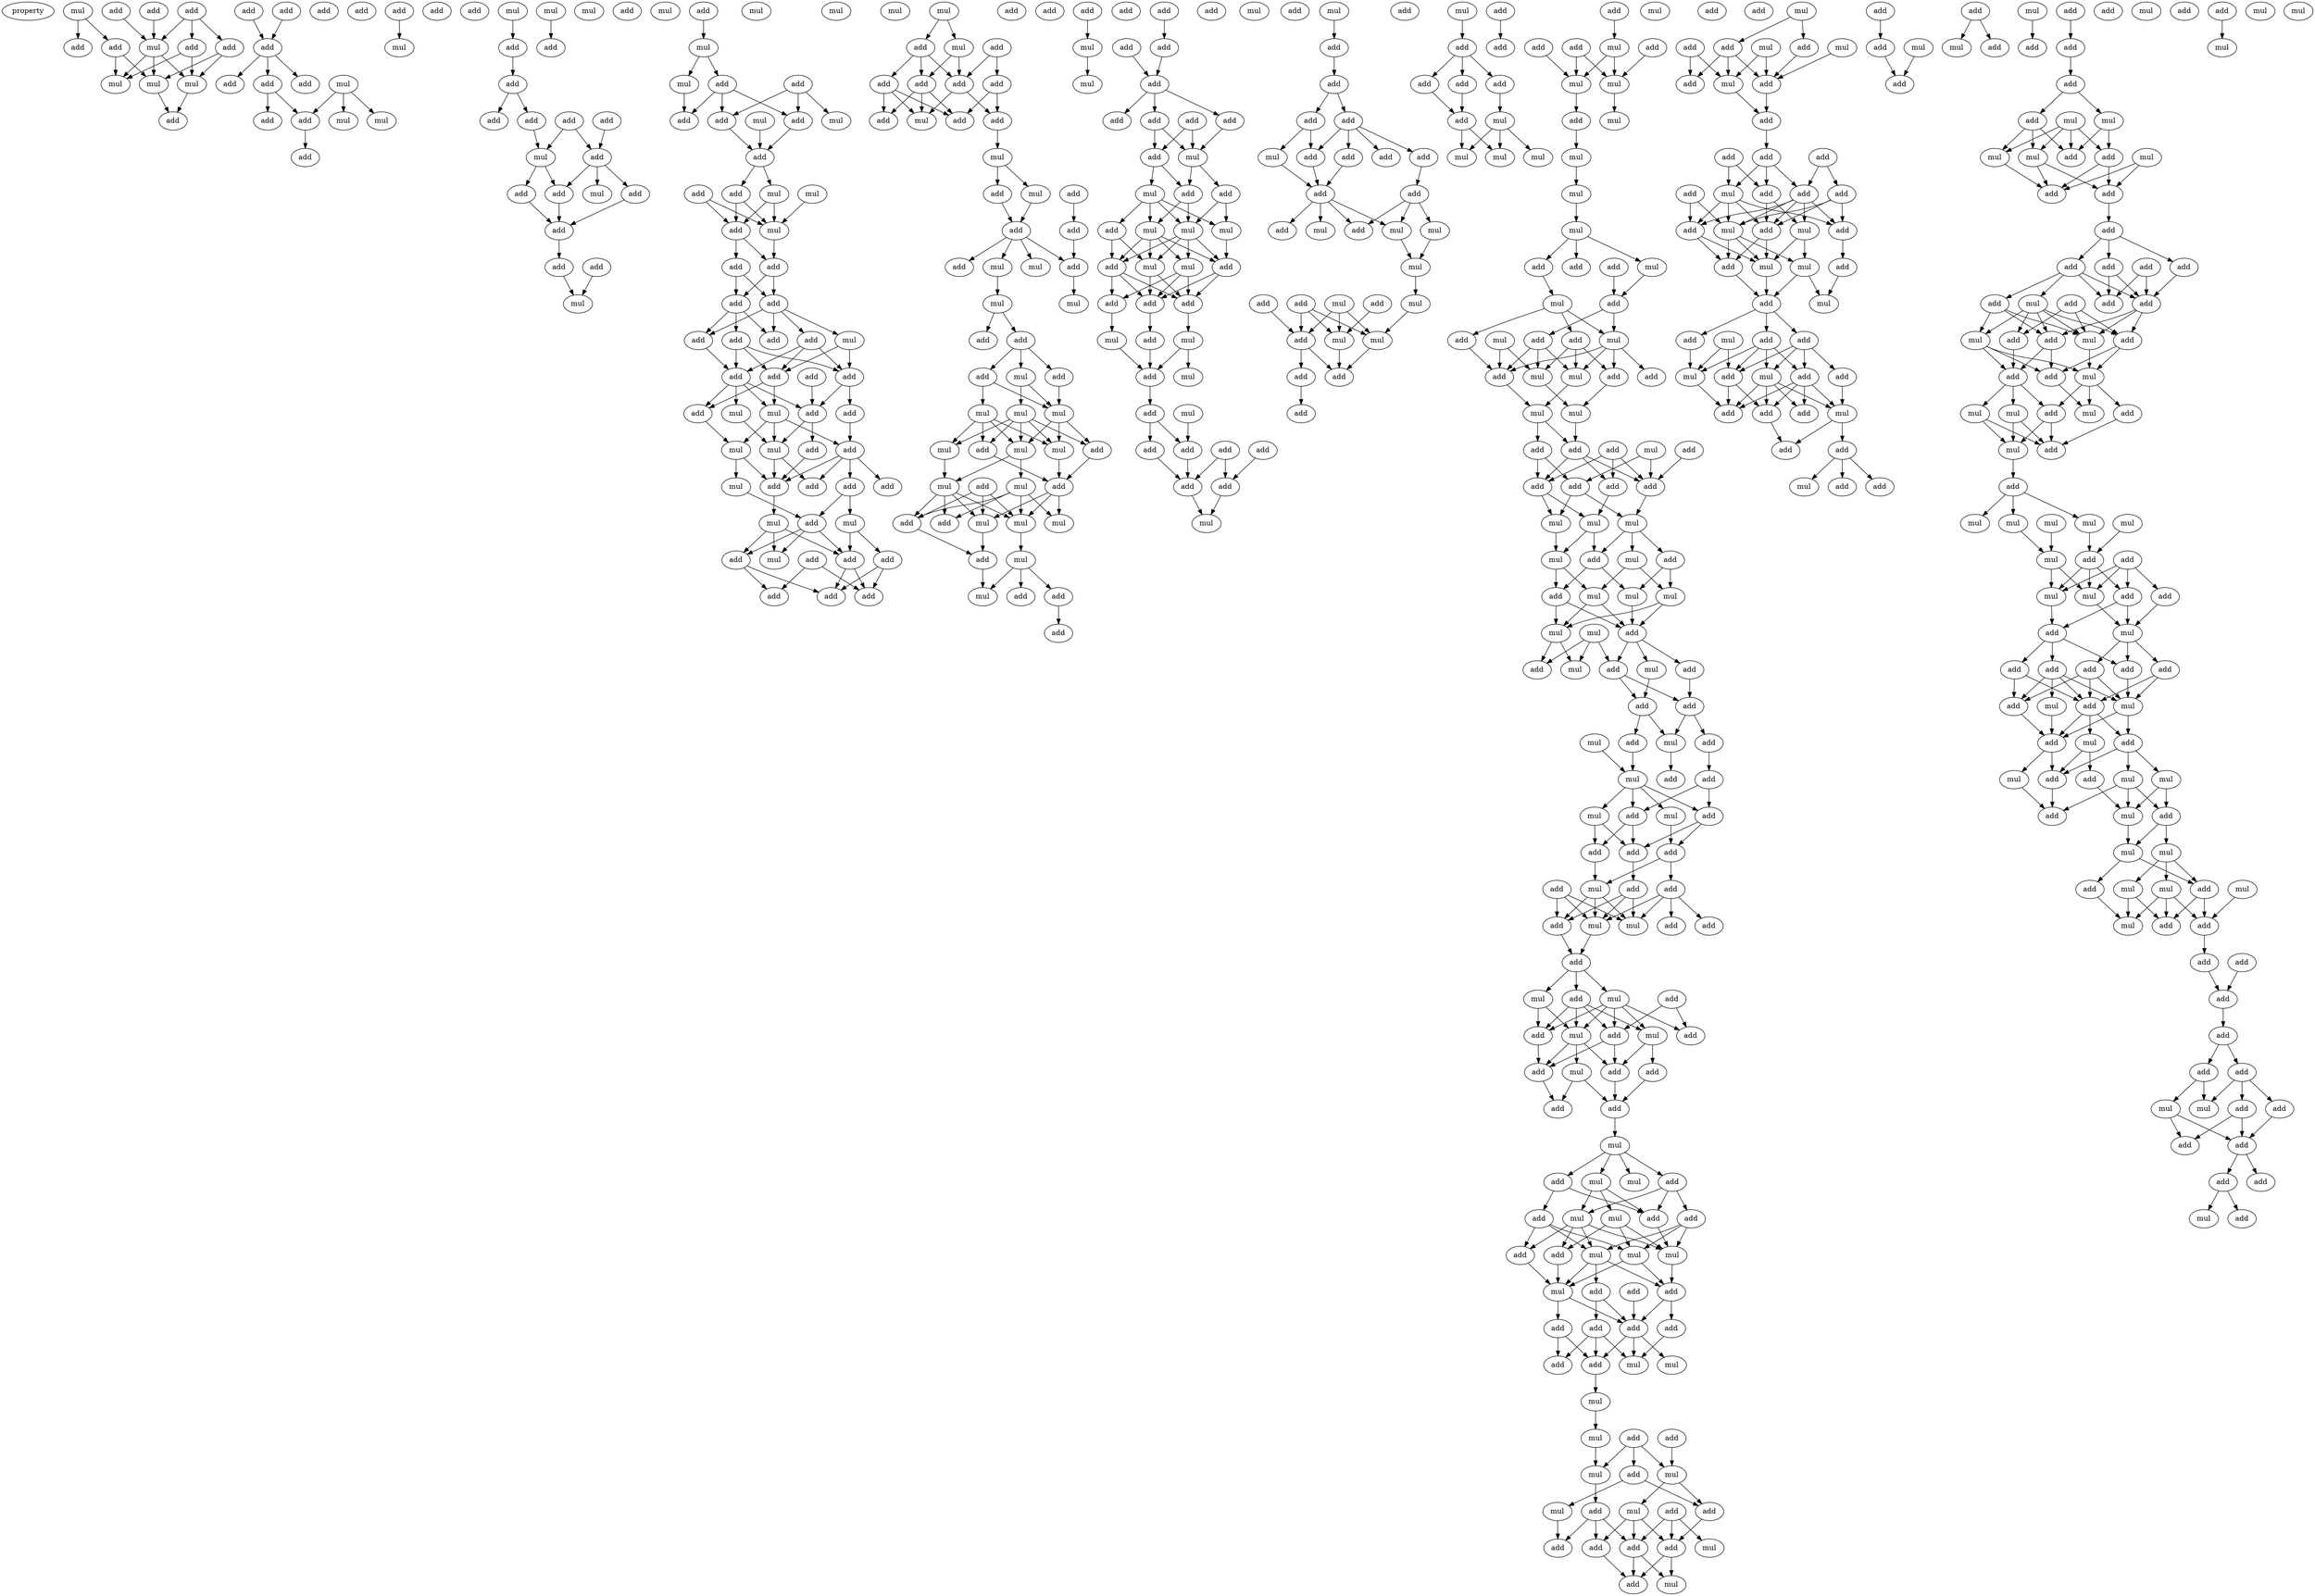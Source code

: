 digraph {
    node [fontcolor=black]
    property [mul=2,lf=1.4]
    0 [ label = add ];
    1 [ label = add ];
    2 [ label = add ];
    3 [ label = mul ];
    4 [ label = add ];
    5 [ label = add ];
    6 [ label = add ];
    7 [ label = mul ];
    8 [ label = add ];
    9 [ label = mul ];
    10 [ label = mul ];
    11 [ label = mul ];
    12 [ label = add ];
    13 [ label = add ];
    14 [ label = add ];
    15 [ label = add ];
    16 [ label = add ];
    17 [ label = add ];
    18 [ label = mul ];
    19 [ label = add ];
    20 [ label = add ];
    21 [ label = add ];
    22 [ label = mul ];
    23 [ label = mul ];
    24 [ label = add ];
    25 [ label = add ];
    26 [ label = add ];
    27 [ label = add ];
    28 [ label = add ];
    29 [ label = add ];
    30 [ label = mul ];
    31 [ label = mul ];
    32 [ label = mul ];
    33 [ label = add ];
    34 [ label = add ];
    35 [ label = add ];
    36 [ label = add ];
    37 [ label = mul ];
    38 [ label = add ];
    39 [ label = add ];
    40 [ label = add ];
    41 [ label = add ];
    42 [ label = mul ];
    43 [ label = add ];
    44 [ label = add ];
    45 [ label = mul ];
    46 [ label = add ];
    47 [ label = add ];
    48 [ label = add ];
    49 [ label = mul ];
    50 [ label = add ];
    51 [ label = add ];
    52 [ label = mul ];
    53 [ label = add ];
    54 [ label = mul ];
    55 [ label = mul ];
    56 [ label = add ];
    57 [ label = add ];
    58 [ label = add ];
    59 [ label = mul ];
    60 [ label = add ];
    61 [ label = mul ];
    62 [ label = add ];
    63 [ label = add ];
    64 [ label = mul ];
    65 [ label = add ];
    66 [ label = mul ];
    67 [ label = add ];
    68 [ label = mul ];
    69 [ label = mul ];
    70 [ label = add ];
    71 [ label = add ];
    72 [ label = add ];
    73 [ label = mul ];
    74 [ label = add ];
    75 [ label = add ];
    76 [ label = add ];
    77 [ label = mul ];
    78 [ label = add ];
    79 [ label = add ];
    80 [ label = add ];
    81 [ label = add ];
    82 [ label = add ];
    83 [ label = add ];
    84 [ label = add ];
    85 [ label = add ];
    86 [ label = add ];
    87 [ label = add ];
    88 [ label = mul ];
    89 [ label = mul ];
    90 [ label = mul ];
    91 [ label = add ];
    92 [ label = add ];
    93 [ label = mul ];
    94 [ label = add ];
    95 [ label = add ];
    96 [ label = add ];
    97 [ label = mul ];
    98 [ label = add ];
    99 [ label = mul ];
    100 [ label = add ];
    101 [ label = mul ];
    102 [ label = add ];
    103 [ label = add ];
    104 [ label = add ];
    105 [ label = mul ];
    106 [ label = add ];
    107 [ label = add ];
    108 [ label = mul ];
    109 [ label = add ];
    110 [ label = add ];
    111 [ label = mul ];
    112 [ label = mul ];
    113 [ label = add ];
    114 [ label = add ];
    115 [ label = add ];
    116 [ label = add ];
    117 [ label = add ];
    118 [ label = add ];
    119 [ label = add ];
    120 [ label = mul ];
    121 [ label = add ];
    122 [ label = add ];
    123 [ label = mul ];
    124 [ label = add ];
    125 [ label = add ];
    126 [ label = add ];
    127 [ label = mul ];
    128 [ label = add ];
    129 [ label = add ];
    130 [ label = add ];
    131 [ label = mul ];
    132 [ label = add ];
    133 [ label = mul ];
    134 [ label = mul ];
    135 [ label = mul ];
    136 [ label = add ];
    137 [ label = add ];
    138 [ label = add ];
    139 [ label = mul ];
    140 [ label = add ];
    141 [ label = mul ];
    142 [ label = mul ];
    143 [ label = mul ];
    144 [ label = mul ];
    145 [ label = mul ];
    146 [ label = add ];
    147 [ label = mul ];
    148 [ label = add ];
    149 [ label = mul ];
    150 [ label = mul ];
    151 [ label = add ];
    152 [ label = add ];
    153 [ label = mul ];
    154 [ label = add ];
    155 [ label = add ];
    156 [ label = mul ];
    157 [ label = mul ];
    158 [ label = add ];
    159 [ label = mul ];
    160 [ label = mul ];
    161 [ label = add ];
    162 [ label = add ];
    163 [ label = add ];
    164 [ label = add ];
    165 [ label = add ];
    166 [ label = add ];
    167 [ label = mul ];
    168 [ label = mul ];
    169 [ label = add ];
    170 [ label = add ];
    171 [ label = add ];
    172 [ label = add ];
    173 [ label = add ];
    174 [ label = add ];
    175 [ label = mul ];
    176 [ label = add ];
    177 [ label = add ];
    178 [ label = add ];
    179 [ label = mul ];
    180 [ label = add ];
    181 [ label = add ];
    182 [ label = mul ];
    183 [ label = add ];
    184 [ label = mul ];
    185 [ label = mul ];
    186 [ label = add ];
    187 [ label = mul ];
    188 [ label = add ];
    189 [ label = mul ];
    190 [ label = mul ];
    191 [ label = add ];
    192 [ label = add ];
    193 [ label = add ];
    194 [ label = add ];
    195 [ label = add ];
    196 [ label = mul ];
    197 [ label = mul ];
    198 [ label = add ];
    199 [ label = mul ];
    200 [ label = add ];
    201 [ label = mul ];
    202 [ label = add ];
    203 [ label = add ];
    204 [ label = add ];
    205 [ label = add ];
    206 [ label = add ];
    207 [ label = add ];
    208 [ label = add ];
    209 [ label = mul ];
    210 [ label = mul ];
    211 [ label = add ];
    212 [ label = add ];
    213 [ label = add ];
    214 [ label = add ];
    215 [ label = add ];
    216 [ label = add ];
    217 [ label = mul ];
    218 [ label = add ];
    219 [ label = add ];
    220 [ label = add ];
    221 [ label = add ];
    222 [ label = add ];
    223 [ label = add ];
    224 [ label = mul ];
    225 [ label = add ];
    226 [ label = mul ];
    227 [ label = mul ];
    228 [ label = mul ];
    229 [ label = mul ];
    230 [ label = mul ];
    231 [ label = add ];
    232 [ label = add ];
    233 [ label = add ];
    234 [ label = add ];
    235 [ label = mul ];
    236 [ label = mul ];
    237 [ label = add ];
    238 [ label = add ];
    239 [ label = mul ];
    240 [ label = add ];
    241 [ label = add ];
    242 [ label = add ];
    243 [ label = add ];
    244 [ label = add ];
    245 [ label = add ];
    246 [ label = add ];
    247 [ label = add ];
    248 [ label = mul ];
    249 [ label = mul ];
    250 [ label = mul ];
    251 [ label = mul ];
    252 [ label = add ];
    253 [ label = add ];
    254 [ label = mul ];
    255 [ label = add ];
    256 [ label = add ];
    257 [ label = mul ];
    258 [ label = mul ];
    259 [ label = mul ];
    260 [ label = add ];
    261 [ label = mul ];
    262 [ label = mul ];
    263 [ label = mul ];
    264 [ label = mul ];
    265 [ label = add ];
    266 [ label = add ];
    267 [ label = add ];
    268 [ label = mul ];
    269 [ label = add ];
    270 [ label = mul ];
    271 [ label = mul ];
    272 [ label = mul ];
    273 [ label = add ];
    274 [ label = add ];
    275 [ label = add ];
    276 [ label = mul ];
    277 [ label = add ];
    278 [ label = mul ];
    279 [ label = add ];
    280 [ label = add ];
    281 [ label = mul ];
    282 [ label = mul ];
    283 [ label = add ];
    284 [ label = mul ];
    285 [ label = add ];
    286 [ label = add ];
    287 [ label = add ];
    288 [ label = add ];
    289 [ label = add ];
    290 [ label = add ];
    291 [ label = add ];
    292 [ label = mul ];
    293 [ label = mul ];
    294 [ label = mul ];
    295 [ label = mul ];
    296 [ label = add ];
    297 [ label = mul ];
    298 [ label = add ];
    299 [ label = mul ];
    300 [ label = add ];
    301 [ label = mul ];
    302 [ label = mul ];
    303 [ label = mul ];
    304 [ label = add ];
    305 [ label = mul ];
    306 [ label = mul ];
    307 [ label = add ];
    308 [ label = add ];
    309 [ label = add ];
    310 [ label = mul ];
    311 [ label = add ];
    312 [ label = add ];
    313 [ label = mul ];
    314 [ label = add ];
    315 [ label = add ];
    316 [ label = mul ];
    317 [ label = add ];
    318 [ label = add ];
    319 [ label = mul ];
    320 [ label = add ];
    321 [ label = mul ];
    322 [ label = mul ];
    323 [ label = add ];
    324 [ label = add ];
    325 [ label = add ];
    326 [ label = add ];
    327 [ label = add ];
    328 [ label = mul ];
    329 [ label = add ];
    330 [ label = add ];
    331 [ label = add ];
    332 [ label = add ];
    333 [ label = add ];
    334 [ label = mul ];
    335 [ label = mul ];
    336 [ label = add ];
    337 [ label = add ];
    338 [ label = mul ];
    339 [ label = add ];
    340 [ label = add ];
    341 [ label = mul ];
    342 [ label = add ];
    343 [ label = mul ];
    344 [ label = mul ];
    345 [ label = add ];
    346 [ label = add ];
    347 [ label = add ];
    348 [ label = add ];
    349 [ label = add ];
    350 [ label = add ];
    351 [ label = mul ];
    352 [ label = add ];
    353 [ label = add ];
    354 [ label = mul ];
    355 [ label = add ];
    356 [ label = mul ];
    357 [ label = mul ];
    358 [ label = add ];
    359 [ label = add ];
    360 [ label = add ];
    361 [ label = add ];
    362 [ label = mul ];
    363 [ label = mul ];
    364 [ label = mul ];
    365 [ label = add ];
    366 [ label = mul ];
    367 [ label = add ];
    368 [ label = mul ];
    369 [ label = add ];
    370 [ label = add ];
    371 [ label = mul ];
    372 [ label = add ];
    373 [ label = add ];
    374 [ label = add ];
    375 [ label = add ];
    376 [ label = add ];
    377 [ label = add ];
    378 [ label = mul ];
    379 [ label = mul ];
    380 [ label = add ];
    381 [ label = mul ];
    382 [ label = mul ];
    383 [ label = add ];
    384 [ label = add ];
    385 [ label = mul ];
    386 [ label = mul ];
    387 [ label = add ];
    388 [ label = add ];
    389 [ label = add ];
    390 [ label = add ];
    391 [ label = mul ];
    392 [ label = mul ];
    393 [ label = mul ];
    394 [ label = add ];
    395 [ label = add ];
    396 [ label = add ];
    397 [ label = add ];
    398 [ label = add ];
    399 [ label = mul ];
    400 [ label = mul ];
    401 [ label = add ];
    402 [ label = mul ];
    403 [ label = add ];
    404 [ label = mul ];
    405 [ label = add ];
    406 [ label = add ];
    407 [ label = add ];
    408 [ label = mul ];
    409 [ label = add ];
    410 [ label = add ];
    411 [ label = add ];
    412 [ label = add ];
    413 [ label = add ];
    414 [ label = add ];
    415 [ label = mul ];
    416 [ label = add ];
    417 [ label = add ];
    418 [ label = add ];
    419 [ label = add ];
    420 [ label = mul ];
    421 [ label = mul ];
    422 [ label = add ];
    423 [ label = mul ];
    424 [ label = add ];
    425 [ label = add ];
    426 [ label = mul ];
    427 [ label = add ];
    428 [ label = mul ];
    429 [ label = add ];
    430 [ label = add ];
    431 [ label = mul ];
    432 [ label = add ];
    433 [ label = mul ];
    434 [ label = add ];
    435 [ label = add ];
    436 [ label = mul ];
    437 [ label = add ];
    438 [ label = mul ];
    439 [ label = add ];
    440 [ label = add ];
    441 [ label = add ];
    442 [ label = add ];
    443 [ label = add ];
    444 [ label = mul ];
    445 [ label = add ];
    446 [ label = add ];
    447 [ label = add ];
    448 [ label = mul ];
    449 [ label = add ];
    450 [ label = add ];
    451 [ label = add ];
    452 [ label = mul ];
    453 [ label = add ];
    454 [ label = mul ];
    455 [ label = add ];
    456 [ label = add ];
    457 [ label = add ];
    458 [ label = add ];
    459 [ label = add ];
    460 [ label = mul ];
    461 [ label = mul ];
    462 [ label = mul ];
    463 [ label = add ];
    464 [ label = add ];
    465 [ label = add ];
    466 [ label = mul ];
    467 [ label = mul ];
    468 [ label = mul ];
    469 [ label = add ];
    470 [ label = add ];
    471 [ label = add ];
    472 [ label = add ];
    473 [ label = add ];
    474 [ label = add ];
    475 [ label = add ];
    476 [ label = add ];
    477 [ label = mul ];
    478 [ label = add ];
    479 [ label = add ];
    480 [ label = add ];
    481 [ label = add ];
    482 [ label = add ];
    483 [ label = mul ];
    484 [ label = add ];
    485 [ label = mul ];
    486 [ label = mul ];
    487 [ label = add ];
    488 [ label = add ];
    489 [ label = mul ];
    490 [ label = add ];
    491 [ label = mul ];
    492 [ label = mul ];
    493 [ label = add ];
    494 [ label = add ];
    495 [ label = mul ];
    496 [ label = add ];
    497 [ label = mul ];
    498 [ label = mul ];
    499 [ label = mul ];
    500 [ label = mul ];
    501 [ label = mul ];
    502 [ label = add ];
    503 [ label = add ];
    504 [ label = mul ];
    505 [ label = mul ];
    506 [ label = mul ];
    507 [ label = add ];
    508 [ label = add ];
    509 [ label = mul ];
    510 [ label = add ];
    511 [ label = add ];
    512 [ label = add ];
    513 [ label = add ];
    514 [ label = add ];
    515 [ label = add ];
    516 [ label = mul ];
    517 [ label = add ];
    518 [ label = add ];
    519 [ label = mul ];
    520 [ label = add ];
    521 [ label = mul ];
    522 [ label = add ];
    523 [ label = mul ];
    524 [ label = add ];
    525 [ label = mul ];
    526 [ label = add ];
    527 [ label = mul ];
    528 [ label = mul ];
    529 [ label = add ];
    530 [ label = add ];
    531 [ label = mul ];
    532 [ label = mul ];
    533 [ label = mul ];
    534 [ label = add ];
    535 [ label = mul ];
    536 [ label = mul ];
    537 [ label = add ];
    538 [ label = mul ];
    539 [ label = add ];
    540 [ label = add ];
    541 [ label = add ];
    542 [ label = add ];
    543 [ label = add ];
    544 [ label = add ];
    545 [ label = add ];
    546 [ label = add ];
    547 [ label = add ];
    548 [ label = mul ];
    549 [ label = mul ];
    550 [ label = add ];
    551 [ label = add ];
    552 [ label = add ];
    553 [ label = add ];
    554 [ label = add ];
    555 [ label = add ];
    556 [ label = mul ];
    557 [ label = add ];
    558 [ label = add ];
    559 [ label = mul ];
    560 [ label = mul ];
    561 [ label = mul ];
    0 -> 5 [ name = 0 ];
    0 -> 7 [ name = 1 ];
    0 -> 8 [ name = 2 ];
    1 -> 7 [ name = 3 ];
    2 -> 7 [ name = 4 ];
    3 -> 4 [ name = 5 ];
    3 -> 6 [ name = 6 ];
    5 -> 9 [ name = 7 ];
    5 -> 10 [ name = 8 ];
    6 -> 10 [ name = 9 ];
    6 -> 11 [ name = 10 ];
    7 -> 9 [ name = 11 ];
    7 -> 10 [ name = 12 ];
    7 -> 11 [ name = 13 ];
    8 -> 9 [ name = 14 ];
    8 -> 11 [ name = 15 ];
    9 -> 12 [ name = 16 ];
    11 -> 12 [ name = 17 ];
    13 -> 16 [ name = 18 ];
    14 -> 16 [ name = 19 ];
    16 -> 17 [ name = 20 ];
    16 -> 20 [ name = 21 ];
    16 -> 21 [ name = 22 ];
    18 -> 22 [ name = 23 ];
    18 -> 23 [ name = 24 ];
    18 -> 25 [ name = 25 ];
    20 -> 24 [ name = 26 ];
    20 -> 25 [ name = 27 ];
    25 -> 26 [ name = 28 ];
    27 -> 30 [ name = 29 ];
    31 -> 33 [ name = 30 ];
    32 -> 34 [ name = 31 ];
    33 -> 35 [ name = 32 ];
    35 -> 36 [ name = 33 ];
    35 -> 38 [ name = 34 ];
    38 -> 42 [ name = 35 ];
    39 -> 41 [ name = 36 ];
    39 -> 42 [ name = 37 ];
    40 -> 41 [ name = 38 ];
    41 -> 44 [ name = 39 ];
    41 -> 45 [ name = 40 ];
    41 -> 46 [ name = 41 ];
    42 -> 44 [ name = 42 ];
    42 -> 47 [ name = 43 ];
    44 -> 48 [ name = 44 ];
    46 -> 48 [ name = 45 ];
    47 -> 48 [ name = 46 ];
    48 -> 51 [ name = 47 ];
    50 -> 52 [ name = 48 ];
    51 -> 52 [ name = 49 ];
    53 -> 54 [ name = 50 ];
    54 -> 55 [ name = 51 ];
    54 -> 56 [ name = 52 ];
    55 -> 62 [ name = 53 ];
    56 -> 58 [ name = 54 ];
    56 -> 60 [ name = 55 ];
    56 -> 62 [ name = 56 ];
    57 -> 58 [ name = 57 ];
    57 -> 60 [ name = 58 ];
    57 -> 61 [ name = 59 ];
    58 -> 63 [ name = 60 ];
    59 -> 63 [ name = 61 ];
    60 -> 63 [ name = 62 ];
    63 -> 65 [ name = 63 ];
    63 -> 66 [ name = 64 ];
    64 -> 69 [ name = 65 ];
    65 -> 69 [ name = 66 ];
    65 -> 70 [ name = 67 ];
    66 -> 69 [ name = 68 ];
    66 -> 70 [ name = 69 ];
    67 -> 69 [ name = 70 ];
    67 -> 70 [ name = 71 ];
    69 -> 72 [ name = 72 ];
    70 -> 71 [ name = 73 ];
    70 -> 72 [ name = 74 ];
    71 -> 74 [ name = 75 ];
    71 -> 75 [ name = 76 ];
    72 -> 74 [ name = 77 ];
    72 -> 75 [ name = 78 ];
    74 -> 76 [ name = 79 ];
    74 -> 77 [ name = 80 ];
    74 -> 79 [ name = 81 ];
    74 -> 80 [ name = 82 ];
    75 -> 76 [ name = 83 ];
    75 -> 78 [ name = 84 ];
    75 -> 80 [ name = 85 ];
    76 -> 84 [ name = 86 ];
    77 -> 82 [ name = 87 ];
    77 -> 83 [ name = 88 ];
    78 -> 82 [ name = 89 ];
    78 -> 83 [ name = 90 ];
    78 -> 84 [ name = 91 ];
    79 -> 82 [ name = 92 ];
    79 -> 83 [ name = 93 ];
    79 -> 84 [ name = 94 ];
    81 -> 87 [ name = 95 ];
    82 -> 85 [ name = 96 ];
    82 -> 87 [ name = 97 ];
    83 -> 86 [ name = 98 ];
    83 -> 88 [ name = 99 ];
    84 -> 86 [ name = 100 ];
    84 -> 87 [ name = 101 ];
    84 -> 88 [ name = 102 ];
    84 -> 89 [ name = 103 ];
    85 -> 92 [ name = 104 ];
    86 -> 93 [ name = 105 ];
    87 -> 90 [ name = 106 ];
    87 -> 91 [ name = 107 ];
    88 -> 90 [ name = 108 ];
    88 -> 92 [ name = 109 ];
    88 -> 93 [ name = 110 ];
    89 -> 90 [ name = 111 ];
    90 -> 94 [ name = 112 ];
    90 -> 96 [ name = 113 ];
    91 -> 96 [ name = 114 ];
    92 -> 94 [ name = 115 ];
    92 -> 95 [ name = 116 ];
    92 -> 96 [ name = 117 ];
    92 -> 98 [ name = 118 ];
    93 -> 96 [ name = 119 ];
    93 -> 97 [ name = 120 ];
    95 -> 99 [ name = 121 ];
    95 -> 100 [ name = 122 ];
    96 -> 101 [ name = 123 ];
    97 -> 100 [ name = 124 ];
    99 -> 102 [ name = 125 ];
    99 -> 106 [ name = 126 ];
    100 -> 103 [ name = 127 ];
    100 -> 105 [ name = 128 ];
    100 -> 106 [ name = 129 ];
    101 -> 103 [ name = 130 ];
    101 -> 105 [ name = 131 ];
    101 -> 106 [ name = 132 ];
    102 -> 107 [ name = 133 ];
    102 -> 110 [ name = 134 ];
    103 -> 109 [ name = 135 ];
    103 -> 110 [ name = 136 ];
    104 -> 107 [ name = 137 ];
    104 -> 109 [ name = 138 ];
    106 -> 107 [ name = 139 ];
    106 -> 110 [ name = 140 ];
    111 -> 112 [ name = 141 ];
    111 -> 114 [ name = 142 ];
    112 -> 116 [ name = 143 ];
    112 -> 118 [ name = 144 ];
    113 -> 117 [ name = 145 ];
    113 -> 118 [ name = 146 ];
    114 -> 115 [ name = 147 ];
    114 -> 116 [ name = 148 ];
    114 -> 118 [ name = 149 ];
    115 -> 119 [ name = 150 ];
    115 -> 120 [ name = 151 ];
    115 -> 122 [ name = 152 ];
    116 -> 119 [ name = 153 ];
    116 -> 120 [ name = 154 ];
    116 -> 122 [ name = 155 ];
    117 -> 121 [ name = 156 ];
    117 -> 122 [ name = 157 ];
    118 -> 120 [ name = 158 ];
    118 -> 121 [ name = 159 ];
    121 -> 123 [ name = 160 ];
    123 -> 126 [ name = 161 ];
    123 -> 127 [ name = 162 ];
    125 -> 128 [ name = 163 ];
    126 -> 129 [ name = 164 ];
    127 -> 129 [ name = 165 ];
    128 -> 132 [ name = 166 ];
    129 -> 130 [ name = 167 ];
    129 -> 131 [ name = 168 ];
    129 -> 132 [ name = 169 ];
    129 -> 133 [ name = 170 ];
    131 -> 135 [ name = 171 ];
    132 -> 134 [ name = 172 ];
    135 -> 136 [ name = 173 ];
    135 -> 137 [ name = 174 ];
    137 -> 138 [ name = 175 ];
    137 -> 139 [ name = 176 ];
    137 -> 140 [ name = 177 ];
    138 -> 141 [ name = 178 ];
    138 -> 143 [ name = 179 ];
    139 -> 141 [ name = 180 ];
    139 -> 142 [ name = 181 ];
    140 -> 141 [ name = 182 ];
    141 -> 144 [ name = 183 ];
    141 -> 146 [ name = 184 ];
    141 -> 147 [ name = 185 ];
    142 -> 144 [ name = 186 ];
    142 -> 145 [ name = 187 ];
    142 -> 146 [ name = 188 ];
    142 -> 147 [ name = 189 ];
    142 -> 148 [ name = 190 ];
    143 -> 144 [ name = 191 ];
    143 -> 145 [ name = 192 ];
    143 -> 147 [ name = 193 ];
    143 -> 148 [ name = 194 ];
    144 -> 152 [ name = 195 ];
    145 -> 149 [ name = 196 ];
    146 -> 152 [ name = 197 ];
    147 -> 149 [ name = 198 ];
    147 -> 150 [ name = 199 ];
    148 -> 152 [ name = 200 ];
    149 -> 153 [ name = 201 ];
    149 -> 154 [ name = 202 ];
    149 -> 155 [ name = 203 ];
    149 -> 157 [ name = 204 ];
    150 -> 153 [ name = 205 ];
    150 -> 154 [ name = 206 ];
    150 -> 155 [ name = 207 ];
    150 -> 156 [ name = 208 ];
    151 -> 153 [ name = 209 ];
    151 -> 155 [ name = 210 ];
    151 -> 157 [ name = 211 ];
    152 -> 153 [ name = 212 ];
    152 -> 156 [ name = 213 ];
    152 -> 157 [ name = 214 ];
    153 -> 159 [ name = 215 ];
    155 -> 158 [ name = 216 ];
    157 -> 158 [ name = 217 ];
    158 -> 160 [ name = 218 ];
    159 -> 160 [ name = 219 ];
    159 -> 161 [ name = 220 ];
    159 -> 162 [ name = 221 ];
    161 -> 164 [ name = 222 ];
    165 -> 167 [ name = 223 ];
    167 -> 168 [ name = 224 ];
    169 -> 172 [ name = 225 ];
    171 -> 173 [ name = 226 ];
    172 -> 173 [ name = 227 ];
    173 -> 174 [ name = 228 ];
    173 -> 177 [ name = 229 ];
    173 -> 178 [ name = 230 ];
    176 -> 179 [ name = 231 ];
    176 -> 180 [ name = 232 ];
    177 -> 179 [ name = 233 ];
    178 -> 179 [ name = 234 ];
    178 -> 180 [ name = 235 ];
    179 -> 181 [ name = 236 ];
    179 -> 183 [ name = 237 ];
    180 -> 182 [ name = 238 ];
    180 -> 183 [ name = 239 ];
    181 -> 184 [ name = 240 ];
    181 -> 187 [ name = 241 ];
    182 -> 184 [ name = 242 ];
    182 -> 185 [ name = 243 ];
    182 -> 186 [ name = 244 ];
    182 -> 187 [ name = 245 ];
    183 -> 185 [ name = 246 ];
    183 -> 187 [ name = 247 ];
    184 -> 188 [ name = 248 ];
    185 -> 188 [ name = 249 ];
    185 -> 189 [ name = 250 ];
    185 -> 190 [ name = 251 ];
    185 -> 191 [ name = 252 ];
    186 -> 190 [ name = 253 ];
    186 -> 191 [ name = 254 ];
    187 -> 188 [ name = 255 ];
    187 -> 189 [ name = 256 ];
    187 -> 190 [ name = 257 ];
    187 -> 191 [ name = 258 ];
    188 -> 192 [ name = 259 ];
    188 -> 194 [ name = 260 ];
    189 -> 192 [ name = 261 ];
    189 -> 193 [ name = 262 ];
    189 -> 194 [ name = 263 ];
    190 -> 192 [ name = 264 ];
    190 -> 194 [ name = 265 ];
    191 -> 192 [ name = 266 ];
    191 -> 193 [ name = 267 ];
    191 -> 194 [ name = 268 ];
    192 -> 197 [ name = 269 ];
    193 -> 196 [ name = 270 ];
    194 -> 195 [ name = 271 ];
    195 -> 198 [ name = 272 ];
    196 -> 198 [ name = 273 ];
    197 -> 198 [ name = 274 ];
    197 -> 199 [ name = 275 ];
    198 -> 200 [ name = 276 ];
    200 -> 202 [ name = 277 ];
    200 -> 205 [ name = 278 ];
    201 -> 205 [ name = 279 ];
    202 -> 207 [ name = 280 ];
    204 -> 208 [ name = 281 ];
    205 -> 207 [ name = 282 ];
    206 -> 207 [ name = 283 ];
    206 -> 208 [ name = 284 ];
    207 -> 209 [ name = 285 ];
    208 -> 209 [ name = 286 ];
    210 -> 212 [ name = 287 ];
    212 -> 213 [ name = 288 ];
    213 -> 214 [ name = 289 ];
    213 -> 215 [ name = 290 ];
    214 -> 216 [ name = 291 ];
    214 -> 218 [ name = 292 ];
    214 -> 219 [ name = 293 ];
    214 -> 220 [ name = 294 ];
    215 -> 217 [ name = 295 ];
    215 -> 219 [ name = 296 ];
    216 -> 222 [ name = 297 ];
    217 -> 221 [ name = 298 ];
    218 -> 221 [ name = 299 ];
    219 -> 221 [ name = 300 ];
    221 -> 223 [ name = 301 ];
    221 -> 225 [ name = 302 ];
    221 -> 226 [ name = 303 ];
    221 -> 227 [ name = 304 ];
    222 -> 224 [ name = 305 ];
    222 -> 225 [ name = 306 ];
    222 -> 227 [ name = 307 ];
    224 -> 228 [ name = 308 ];
    227 -> 228 [ name = 309 ];
    228 -> 230 [ name = 310 ];
    229 -> 234 [ name = 311 ];
    229 -> 235 [ name = 312 ];
    229 -> 236 [ name = 313 ];
    230 -> 236 [ name = 314 ];
    231 -> 234 [ name = 315 ];
    231 -> 235 [ name = 316 ];
    231 -> 236 [ name = 317 ];
    232 -> 235 [ name = 318 ];
    233 -> 234 [ name = 319 ];
    234 -> 237 [ name = 320 ];
    234 -> 238 [ name = 321 ];
    235 -> 238 [ name = 322 ];
    236 -> 238 [ name = 323 ];
    237 -> 240 [ name = 324 ];
    239 -> 241 [ name = 325 ];
    241 -> 243 [ name = 326 ];
    241 -> 245 [ name = 327 ];
    241 -> 246 [ name = 328 ];
    242 -> 244 [ name = 329 ];
    243 -> 247 [ name = 330 ];
    245 -> 247 [ name = 331 ];
    246 -> 248 [ name = 332 ];
    247 -> 249 [ name = 333 ];
    247 -> 251 [ name = 334 ];
    248 -> 249 [ name = 335 ];
    248 -> 250 [ name = 336 ];
    248 -> 251 [ name = 337 ];
    252 -> 254 [ name = 338 ];
    253 -> 257 [ name = 339 ];
    253 -> 258 [ name = 340 ];
    254 -> 257 [ name = 341 ];
    254 -> 258 [ name = 342 ];
    255 -> 257 [ name = 343 ];
    256 -> 258 [ name = 344 ];
    257 -> 260 [ name = 345 ];
    258 -> 261 [ name = 346 ];
    260 -> 262 [ name = 347 ];
    262 -> 263 [ name = 348 ];
    263 -> 264 [ name = 349 ];
    264 -> 265 [ name = 350 ];
    264 -> 266 [ name = 351 ];
    264 -> 268 [ name = 352 ];
    265 -> 270 [ name = 353 ];
    267 -> 269 [ name = 354 ];
    268 -> 269 [ name = 355 ];
    269 -> 272 [ name = 356 ];
    269 -> 273 [ name = 357 ];
    270 -> 272 [ name = 358 ];
    270 -> 274 [ name = 359 ];
    270 -> 275 [ name = 360 ];
    271 -> 276 [ name = 361 ];
    271 -> 280 [ name = 362 ];
    272 -> 277 [ name = 363 ];
    272 -> 278 [ name = 364 ];
    272 -> 279 [ name = 365 ];
    272 -> 280 [ name = 366 ];
    273 -> 276 [ name = 367 ];
    273 -> 278 [ name = 368 ];
    273 -> 280 [ name = 369 ];
    274 -> 276 [ name = 370 ];
    274 -> 277 [ name = 371 ];
    274 -> 278 [ name = 372 ];
    275 -> 280 [ name = 373 ];
    276 -> 282 [ name = 374 ];
    277 -> 282 [ name = 375 ];
    278 -> 281 [ name = 376 ];
    280 -> 281 [ name = 377 ];
    281 -> 285 [ name = 378 ];
    281 -> 287 [ name = 379 ];
    282 -> 287 [ name = 380 ];
    283 -> 288 [ name = 381 ];
    284 -> 288 [ name = 382 ];
    284 -> 291 [ name = 383 ];
    285 -> 290 [ name = 384 ];
    285 -> 291 [ name = 385 ];
    286 -> 288 [ name = 386 ];
    286 -> 289 [ name = 387 ];
    286 -> 290 [ name = 388 ];
    287 -> 288 [ name = 389 ];
    287 -> 289 [ name = 390 ];
    287 -> 290 [ name = 391 ];
    288 -> 293 [ name = 392 ];
    289 -> 292 [ name = 393 ];
    290 -> 292 [ name = 394 ];
    290 -> 294 [ name = 395 ];
    291 -> 293 [ name = 396 ];
    291 -> 294 [ name = 397 ];
    292 -> 297 [ name = 398 ];
    292 -> 298 [ name = 399 ];
    293 -> 295 [ name = 400 ];
    293 -> 296 [ name = 401 ];
    293 -> 298 [ name = 402 ];
    294 -> 297 [ name = 403 ];
    295 -> 301 [ name = 404 ];
    295 -> 302 [ name = 405 ];
    296 -> 299 [ name = 406 ];
    296 -> 301 [ name = 407 ];
    297 -> 300 [ name = 408 ];
    297 -> 302 [ name = 409 ];
    298 -> 299 [ name = 410 ];
    298 -> 300 [ name = 411 ];
    299 -> 304 [ name = 412 ];
    300 -> 303 [ name = 413 ];
    300 -> 304 [ name = 414 ];
    301 -> 303 [ name = 415 ];
    301 -> 304 [ name = 416 ];
    302 -> 303 [ name = 417 ];
    302 -> 304 [ name = 418 ];
    303 -> 308 [ name = 419 ];
    303 -> 310 [ name = 420 ];
    304 -> 306 [ name = 421 ];
    304 -> 307 [ name = 422 ];
    304 -> 309 [ name = 423 ];
    305 -> 307 [ name = 424 ];
    305 -> 308 [ name = 425 ];
    305 -> 310 [ name = 426 ];
    306 -> 312 [ name = 427 ];
    307 -> 311 [ name = 428 ];
    307 -> 312 [ name = 429 ];
    309 -> 311 [ name = 430 ];
    311 -> 314 [ name = 431 ];
    311 -> 316 [ name = 432 ];
    312 -> 315 [ name = 433 ];
    312 -> 316 [ name = 434 ];
    313 -> 319 [ name = 435 ];
    314 -> 317 [ name = 436 ];
    315 -> 319 [ name = 437 ];
    316 -> 318 [ name = 438 ];
    317 -> 320 [ name = 439 ];
    317 -> 323 [ name = 440 ];
    319 -> 320 [ name = 441 ];
    319 -> 321 [ name = 442 ];
    319 -> 322 [ name = 443 ];
    319 -> 323 [ name = 444 ];
    320 -> 324 [ name = 445 ];
    320 -> 325 [ name = 446 ];
    321 -> 324 [ name = 447 ];
    322 -> 325 [ name = 448 ];
    322 -> 327 [ name = 449 ];
    323 -> 325 [ name = 450 ];
    323 -> 327 [ name = 451 ];
    324 -> 328 [ name = 452 ];
    324 -> 331 [ name = 453 ];
    325 -> 329 [ name = 454 ];
    327 -> 328 [ name = 455 ];
    328 -> 333 [ name = 456 ];
    328 -> 334 [ name = 457 ];
    328 -> 335 [ name = 458 ];
    329 -> 333 [ name = 459 ];
    329 -> 334 [ name = 460 ];
    329 -> 335 [ name = 461 ];
    330 -> 333 [ name = 462 ];
    330 -> 334 [ name = 463 ];
    330 -> 335 [ name = 464 ];
    331 -> 332 [ name = 465 ];
    331 -> 334 [ name = 466 ];
    331 -> 335 [ name = 467 ];
    331 -> 336 [ name = 468 ];
    333 -> 337 [ name = 469 ];
    334 -> 337 [ name = 470 ];
    337 -> 338 [ name = 471 ];
    337 -> 341 [ name = 472 ];
    337 -> 342 [ name = 473 ];
    338 -> 343 [ name = 474 ];
    338 -> 347 [ name = 475 ];
    340 -> 345 [ name = 476 ];
    340 -> 346 [ name = 477 ];
    341 -> 343 [ name = 478 ];
    341 -> 344 [ name = 479 ];
    341 -> 345 [ name = 480 ];
    341 -> 346 [ name = 481 ];
    341 -> 347 [ name = 482 ];
    342 -> 343 [ name = 483 ];
    342 -> 344 [ name = 484 ];
    342 -> 345 [ name = 485 ];
    342 -> 347 [ name = 486 ];
    343 -> 349 [ name = 487 ];
    343 -> 350 [ name = 488 ];
    343 -> 351 [ name = 489 ];
    344 -> 348 [ name = 490 ];
    344 -> 350 [ name = 491 ];
    345 -> 349 [ name = 492 ];
    345 -> 350 [ name = 493 ];
    347 -> 349 [ name = 494 ];
    348 -> 353 [ name = 495 ];
    349 -> 352 [ name = 496 ];
    350 -> 353 [ name = 497 ];
    351 -> 352 [ name = 498 ];
    351 -> 353 [ name = 499 ];
    353 -> 354 [ name = 500 ];
    354 -> 355 [ name = 501 ];
    354 -> 356 [ name = 502 ];
    354 -> 357 [ name = 503 ];
    354 -> 358 [ name = 504 ];
    355 -> 359 [ name = 505 ];
    355 -> 360 [ name = 506 ];
    356 -> 360 [ name = 507 ];
    356 -> 362 [ name = 508 ];
    356 -> 363 [ name = 509 ];
    358 -> 360 [ name = 510 ];
    358 -> 361 [ name = 511 ];
    358 -> 362 [ name = 512 ];
    359 -> 365 [ name = 513 ];
    359 -> 366 [ name = 514 ];
    359 -> 368 [ name = 515 ];
    360 -> 364 [ name = 516 ];
    361 -> 364 [ name = 517 ];
    361 -> 366 [ name = 518 ];
    361 -> 368 [ name = 519 ];
    362 -> 364 [ name = 520 ];
    362 -> 365 [ name = 521 ];
    362 -> 366 [ name = 522 ];
    362 -> 367 [ name = 523 ];
    363 -> 364 [ name = 524 ];
    363 -> 367 [ name = 525 ];
    363 -> 368 [ name = 526 ];
    364 -> 369 [ name = 527 ];
    365 -> 371 [ name = 528 ];
    366 -> 369 [ name = 529 ];
    366 -> 371 [ name = 530 ];
    366 -> 372 [ name = 531 ];
    367 -> 371 [ name = 532 ];
    368 -> 369 [ name = 533 ];
    368 -> 371 [ name = 534 ];
    369 -> 374 [ name = 535 ];
    369 -> 376 [ name = 536 ];
    370 -> 374 [ name = 537 ];
    371 -> 374 [ name = 538 ];
    371 -> 375 [ name = 539 ];
    372 -> 373 [ name = 540 ];
    372 -> 374 [ name = 541 ];
    373 -> 377 [ name = 542 ];
    373 -> 378 [ name = 543 ];
    373 -> 380 [ name = 544 ];
    374 -> 378 [ name = 545 ];
    374 -> 379 [ name = 546 ];
    374 -> 380 [ name = 547 ];
    375 -> 377 [ name = 548 ];
    375 -> 380 [ name = 549 ];
    376 -> 378 [ name = 550 ];
    380 -> 381 [ name = 551 ];
    381 -> 382 [ name = 552 ];
    382 -> 386 [ name = 553 ];
    383 -> 385 [ name = 554 ];
    384 -> 385 [ name = 555 ];
    384 -> 386 [ name = 556 ];
    384 -> 387 [ name = 557 ];
    385 -> 389 [ name = 558 ];
    385 -> 392 [ name = 559 ];
    386 -> 388 [ name = 560 ];
    387 -> 389 [ name = 561 ];
    387 -> 391 [ name = 562 ];
    388 -> 394 [ name = 563 ];
    388 -> 395 [ name = 564 ];
    388 -> 396 [ name = 565 ];
    389 -> 397 [ name = 566 ];
    390 -> 393 [ name = 567 ];
    390 -> 395 [ name = 568 ];
    390 -> 397 [ name = 569 ];
    391 -> 396 [ name = 570 ];
    392 -> 394 [ name = 571 ];
    392 -> 395 [ name = 572 ];
    392 -> 397 [ name = 573 ];
    394 -> 398 [ name = 574 ];
    395 -> 398 [ name = 575 ];
    395 -> 399 [ name = 576 ];
    397 -> 398 [ name = 577 ];
    397 -> 399 [ name = 578 ];
    400 -> 401 [ name = 579 ];
    400 -> 405 [ name = 580 ];
    401 -> 406 [ name = 581 ];
    402 -> 406 [ name = 582 ];
    403 -> 407 [ name = 583 ];
    403 -> 408 [ name = 584 ];
    404 -> 406 [ name = 585 ];
    404 -> 408 [ name = 586 ];
    405 -> 406 [ name = 587 ];
    405 -> 407 [ name = 588 ];
    405 -> 408 [ name = 589 ];
    406 -> 409 [ name = 590 ];
    408 -> 409 [ name = 591 ];
    409 -> 412 [ name = 592 ];
    410 -> 414 [ name = 593 ];
    410 -> 416 [ name = 594 ];
    411 -> 413 [ name = 595 ];
    411 -> 415 [ name = 596 ];
    412 -> 413 [ name = 597 ];
    412 -> 414 [ name = 598 ];
    412 -> 415 [ name = 599 ];
    413 -> 418 [ name = 600 ];
    413 -> 420 [ name = 601 ];
    414 -> 418 [ name = 602 ];
    414 -> 419 [ name = 603 ];
    414 -> 420 [ name = 604 ];
    414 -> 421 [ name = 605 ];
    414 -> 422 [ name = 606 ];
    415 -> 418 [ name = 607 ];
    415 -> 419 [ name = 608 ];
    415 -> 421 [ name = 609 ];
    415 -> 422 [ name = 610 ];
    416 -> 418 [ name = 611 ];
    416 -> 419 [ name = 612 ];
    416 -> 421 [ name = 613 ];
    417 -> 421 [ name = 614 ];
    417 -> 422 [ name = 615 ];
    418 -> 425 [ name = 616 ];
    418 -> 426 [ name = 617 ];
    419 -> 424 [ name = 618 ];
    420 -> 423 [ name = 619 ];
    420 -> 426 [ name = 620 ];
    421 -> 423 [ name = 621 ];
    421 -> 425 [ name = 622 ];
    421 -> 426 [ name = 623 ];
    422 -> 425 [ name = 624 ];
    422 -> 426 [ name = 625 ];
    423 -> 427 [ name = 626 ];
    423 -> 428 [ name = 627 ];
    424 -> 428 [ name = 628 ];
    425 -> 427 [ name = 629 ];
    426 -> 427 [ name = 630 ];
    427 -> 429 [ name = 631 ];
    427 -> 430 [ name = 632 ];
    427 -> 432 [ name = 633 ];
    429 -> 436 [ name = 634 ];
    430 -> 433 [ name = 635 ];
    430 -> 435 [ name = 636 ];
    430 -> 436 [ name = 637 ];
    430 -> 437 [ name = 638 ];
    431 -> 436 [ name = 639 ];
    431 -> 437 [ name = 640 ];
    432 -> 433 [ name = 641 ];
    432 -> 434 [ name = 642 ];
    432 -> 435 [ name = 643 ];
    432 -> 437 [ name = 644 ];
    433 -> 438 [ name = 645 ];
    433 -> 439 [ name = 646 ];
    433 -> 440 [ name = 647 ];
    433 -> 441 [ name = 648 ];
    434 -> 438 [ name = 649 ];
    435 -> 438 [ name = 650 ];
    435 -> 439 [ name = 651 ];
    435 -> 440 [ name = 652 ];
    435 -> 441 [ name = 653 ];
    436 -> 439 [ name = 654 ];
    437 -> 439 [ name = 655 ];
    437 -> 440 [ name = 656 ];
    438 -> 442 [ name = 657 ];
    438 -> 443 [ name = 658 ];
    440 -> 442 [ name = 659 ];
    443 -> 444 [ name = 660 ];
    443 -> 446 [ name = 661 ];
    443 -> 447 [ name = 662 ];
    445 -> 449 [ name = 663 ];
    448 -> 450 [ name = 664 ];
    449 -> 450 [ name = 665 ];
    451 -> 452 [ name = 666 ];
    451 -> 453 [ name = 667 ];
    454 -> 455 [ name = 668 ];
    456 -> 458 [ name = 669 ];
    458 -> 459 [ name = 670 ];
    459 -> 461 [ name = 671 ];
    459 -> 463 [ name = 672 ];
    461 -> 464 [ name = 673 ];
    461 -> 465 [ name = 674 ];
    462 -> 464 [ name = 675 ];
    462 -> 465 [ name = 676 ];
    462 -> 466 [ name = 677 ];
    462 -> 467 [ name = 678 ];
    463 -> 465 [ name = 679 ];
    463 -> 466 [ name = 680 ];
    463 -> 467 [ name = 681 ];
    464 -> 469 [ name = 682 ];
    464 -> 470 [ name = 683 ];
    466 -> 469 [ name = 684 ];
    467 -> 469 [ name = 685 ];
    467 -> 470 [ name = 686 ];
    468 -> 469 [ name = 687 ];
    468 -> 470 [ name = 688 ];
    470 -> 471 [ name = 689 ];
    471 -> 473 [ name = 690 ];
    471 -> 474 [ name = 691 ];
    471 -> 475 [ name = 692 ];
    472 -> 479 [ name = 693 ];
    472 -> 480 [ name = 694 ];
    473 -> 479 [ name = 695 ];
    474 -> 479 [ name = 696 ];
    474 -> 480 [ name = 697 ];
    475 -> 477 [ name = 698 ];
    475 -> 478 [ name = 699 ];
    475 -> 479 [ name = 700 ];
    475 -> 480 [ name = 701 ];
    476 -> 481 [ name = 702 ];
    476 -> 483 [ name = 703 ];
    476 -> 484 [ name = 704 ];
    477 -> 481 [ name = 705 ];
    477 -> 482 [ name = 706 ];
    477 -> 483 [ name = 707 ];
    477 -> 484 [ name = 708 ];
    477 -> 485 [ name = 709 ];
    478 -> 482 [ name = 710 ];
    478 -> 483 [ name = 711 ];
    478 -> 485 [ name = 712 ];
    479 -> 481 [ name = 713 ];
    479 -> 482 [ name = 714 ];
    479 -> 483 [ name = 715 ];
    481 -> 486 [ name = 716 ];
    481 -> 488 [ name = 717 ];
    482 -> 487 [ name = 718 ];
    482 -> 488 [ name = 719 ];
    483 -> 486 [ name = 720 ];
    484 -> 487 [ name = 721 ];
    485 -> 486 [ name = 722 ];
    485 -> 487 [ name = 723 ];
    485 -> 488 [ name = 724 ];
    486 -> 490 [ name = 725 ];
    486 -> 491 [ name = 726 ];
    486 -> 493 [ name = 727 ];
    487 -> 489 [ name = 728 ];
    487 -> 490 [ name = 729 ];
    487 -> 492 [ name = 730 ];
    488 -> 491 [ name = 731 ];
    489 -> 494 [ name = 732 ];
    489 -> 495 [ name = 733 ];
    490 -> 494 [ name = 734 ];
    490 -> 495 [ name = 735 ];
    492 -> 494 [ name = 736 ];
    492 -> 495 [ name = 737 ];
    493 -> 494 [ name = 738 ];
    495 -> 496 [ name = 739 ];
    496 -> 497 [ name = 740 ];
    496 -> 500 [ name = 741 ];
    496 -> 501 [ name = 742 ];
    497 -> 504 [ name = 743 ];
    498 -> 504 [ name = 744 ];
    499 -> 503 [ name = 745 ];
    500 -> 503 [ name = 746 ];
    502 -> 505 [ name = 747 ];
    502 -> 506 [ name = 748 ];
    502 -> 507 [ name = 749 ];
    502 -> 508 [ name = 750 ];
    503 -> 505 [ name = 751 ];
    503 -> 506 [ name = 752 ];
    503 -> 508 [ name = 753 ];
    504 -> 505 [ name = 754 ];
    504 -> 506 [ name = 755 ];
    505 -> 509 [ name = 756 ];
    506 -> 510 [ name = 757 ];
    507 -> 509 [ name = 758 ];
    508 -> 509 [ name = 759 ];
    508 -> 510 [ name = 760 ];
    509 -> 511 [ name = 761 ];
    509 -> 513 [ name = 762 ];
    509 -> 515 [ name = 763 ];
    510 -> 512 [ name = 764 ];
    510 -> 514 [ name = 765 ];
    510 -> 515 [ name = 766 ];
    511 -> 516 [ name = 767 ];
    511 -> 517 [ name = 768 ];
    511 -> 518 [ name = 769 ];
    512 -> 517 [ name = 770 ];
    512 -> 518 [ name = 771 ];
    513 -> 516 [ name = 772 ];
    513 -> 518 [ name = 773 ];
    514 -> 516 [ name = 774 ];
    514 -> 517 [ name = 775 ];
    514 -> 518 [ name = 776 ];
    514 -> 519 [ name = 777 ];
    515 -> 516 [ name = 778 ];
    516 -> 520 [ name = 779 ];
    516 -> 522 [ name = 780 ];
    517 -> 522 [ name = 781 ];
    518 -> 520 [ name = 782 ];
    518 -> 521 [ name = 783 ];
    518 -> 522 [ name = 784 ];
    519 -> 522 [ name = 785 ];
    520 -> 524 [ name = 786 ];
    520 -> 525 [ name = 787 ];
    520 -> 527 [ name = 788 ];
    521 -> 524 [ name = 789 ];
    521 -> 526 [ name = 790 ];
    522 -> 523 [ name = 791 ];
    522 -> 524 [ name = 792 ];
    523 -> 530 [ name = 793 ];
    524 -> 530 [ name = 794 ];
    525 -> 528 [ name = 795 ];
    525 -> 529 [ name = 796 ];
    525 -> 530 [ name = 797 ];
    526 -> 528 [ name = 798 ];
    527 -> 528 [ name = 799 ];
    527 -> 529 [ name = 800 ];
    528 -> 531 [ name = 801 ];
    529 -> 531 [ name = 802 ];
    529 -> 532 [ name = 803 ];
    531 -> 534 [ name = 804 ];
    531 -> 537 [ name = 805 ];
    532 -> 533 [ name = 806 ];
    532 -> 535 [ name = 807 ];
    532 -> 537 [ name = 808 ];
    533 -> 538 [ name = 809 ];
    533 -> 539 [ name = 810 ];
    533 -> 540 [ name = 811 ];
    534 -> 538 [ name = 812 ];
    535 -> 538 [ name = 813 ];
    535 -> 540 [ name = 814 ];
    536 -> 539 [ name = 815 ];
    537 -> 539 [ name = 816 ];
    537 -> 540 [ name = 817 ];
    539 -> 542 [ name = 818 ];
    541 -> 544 [ name = 819 ];
    542 -> 544 [ name = 820 ];
    544 -> 545 [ name = 821 ];
    545 -> 546 [ name = 822 ];
    545 -> 547 [ name = 823 ];
    546 -> 548 [ name = 824 ];
    546 -> 549 [ name = 825 ];
    547 -> 549 [ name = 826 ];
    547 -> 550 [ name = 827 ];
    547 -> 551 [ name = 828 ];
    548 -> 552 [ name = 829 ];
    548 -> 553 [ name = 830 ];
    550 -> 552 [ name = 831 ];
    550 -> 553 [ name = 832 ];
    551 -> 552 [ name = 833 ];
    552 -> 554 [ name = 834 ];
    552 -> 555 [ name = 835 ];
    554 -> 556 [ name = 836 ];
    554 -> 557 [ name = 837 ];
    558 -> 559 [ name = 838 ];
}
